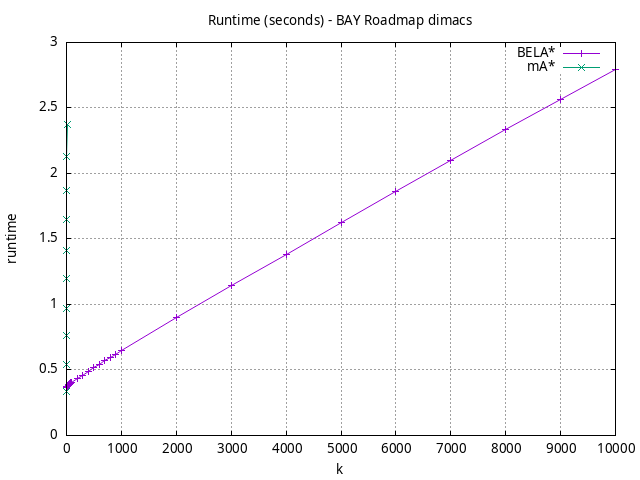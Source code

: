 #!/usr/bin/gnuplot
# -*- coding: utf-8 -*-
#
# results/roadmap/dimacs/BAY/USA-road-d.BAY.heuristic.runtime.gnuplot
#
# Started on 01/09/2024 14:35:37
# Author: Carlos Linares López
set grid
set xlabel "k"
set ylabel "runtime"

set title "Runtime (seconds) - BAY Roadmap dimacs"

set terminal png enhanced font "Ariel,10"
set output 'USA-road-d.BAY.heuristic.runtime.png'

plot "-" title "BELA*"      with linesp, "-" title "mA*"      with linesp

	1 0.36649822200000004
	2 0.36657170199999994
	3 0.367679143
	4 0.367815432
	5 0.369008666
	6 0.36913958300000005
	7 0.369992815
	8 0.37184427999999997
	9 0.37238578499999986
	10 0.37132011500000006
	20 0.3756285590000001
	30 0.380413585
	40 0.387340729
	50 0.3913486970000001
	60 0.39415324299999993
	70 0.39674370400000003
	80 0.401411911
	90 0.403918695
	100 0.40474974700000005
	200 0.433334414
	300 0.461728552
	400 0.4888272399999999
	500 0.51661668
	600 0.5426336800000001
	700 0.56939455
	800 0.5955244199999999
	900 0.6217337
	1000 0.6455715399999999
	2000 0.89760103
	3000 1.14402911
	4000 1.38476869
	5000 1.6283493699999996
	6000 1.86247687
	7000 2.0995006499999995
	8000 2.33332021
	9000 2.5668752900000005
	10000 2.79315998
end
	1 0.3341517580000001
	2 0.5454594730000001
	3 0.7637267499999999
	4 0.96943432
	5 1.1996233399999998
	6 1.4156325199999997
	7 1.6459014499999998
	8 1.8725323
	9 2.12820056
	10 2.37182956
end
